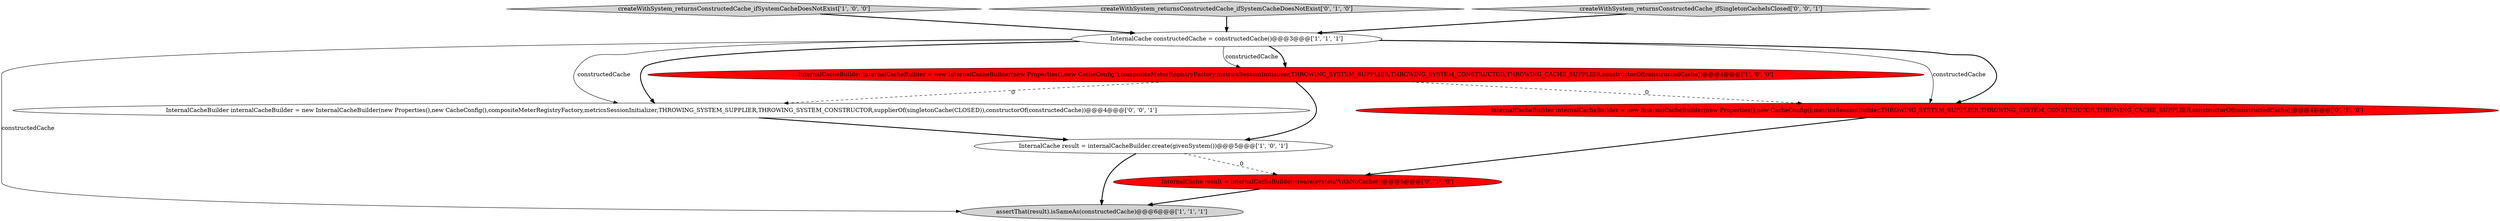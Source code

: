 digraph {
4 [style = filled, label = "createWithSystem_returnsConstructedCache_ifSystemCacheDoesNotExist['1', '0', '0']", fillcolor = lightgray, shape = diamond image = "AAA0AAABBB1BBB"];
7 [style = filled, label = "InternalCache result = internalCacheBuilder.create(systemWithNoCache())@@@5@@@['0', '1', '0']", fillcolor = red, shape = ellipse image = "AAA1AAABBB2BBB"];
0 [style = filled, label = "InternalCache result = internalCacheBuilder.create(givenSystem())@@@5@@@['1', '0', '1']", fillcolor = white, shape = ellipse image = "AAA0AAABBB1BBB"];
5 [style = filled, label = "createWithSystem_returnsConstructedCache_ifSystemCacheDoesNotExist['0', '1', '0']", fillcolor = lightgray, shape = diamond image = "AAA0AAABBB2BBB"];
8 [style = filled, label = "InternalCacheBuilder internalCacheBuilder = new InternalCacheBuilder(new Properties(),new CacheConfig(),compositeMeterRegistryFactory,metricsSessionInitializer,THROWING_SYSTEM_SUPPLIER,THROWING_SYSTEM_CONSTRUCTOR,supplierOf(singletonCache(CLOSED)),constructorOf(constructedCache))@@@4@@@['0', '0', '1']", fillcolor = white, shape = ellipse image = "AAA0AAABBB3BBB"];
1 [style = filled, label = "InternalCache constructedCache = constructedCache()@@@3@@@['1', '1', '1']", fillcolor = white, shape = ellipse image = "AAA0AAABBB1BBB"];
3 [style = filled, label = "assertThat(result).isSameAs(constructedCache)@@@6@@@['1', '1', '1']", fillcolor = lightgray, shape = ellipse image = "AAA0AAABBB1BBB"];
2 [style = filled, label = "InternalCacheBuilder internalCacheBuilder = new InternalCacheBuilder(new Properties(),new CacheConfig(),compositeMeterRegistryFactory,metricsSessionInitializer,THROWING_SYSTEM_SUPPLIER,THROWING_SYSTEM_CONSTRUCTOR,THROWING_CACHE_SUPPLIER,constructorOf(constructedCache))@@@4@@@['1', '0', '0']", fillcolor = red, shape = ellipse image = "AAA1AAABBB1BBB"];
9 [style = filled, label = "createWithSystem_returnsConstructedCache_ifSingletonCacheIsClosed['0', '0', '1']", fillcolor = lightgray, shape = diamond image = "AAA0AAABBB3BBB"];
6 [style = filled, label = "InternalCacheBuilder internalCacheBuilder = new InternalCacheBuilder(new Properties(),new CacheConfig(),metricsSessionBuilder,THROWING_SYSTEM_SUPPLIER,THROWING_SYSTEM_CONSTRUCTOR,THROWING_CACHE_SUPPLIER,constructorOf(constructedCache))@@@4@@@['0', '1', '0']", fillcolor = red, shape = ellipse image = "AAA1AAABBB2BBB"];
8->0 [style = bold, label=""];
0->3 [style = bold, label=""];
5->1 [style = bold, label=""];
7->3 [style = bold, label=""];
1->2 [style = bold, label=""];
1->8 [style = solid, label="constructedCache"];
2->0 [style = bold, label=""];
4->1 [style = bold, label=""];
1->6 [style = bold, label=""];
1->8 [style = bold, label=""];
6->7 [style = bold, label=""];
9->1 [style = bold, label=""];
0->7 [style = dashed, label="0"];
2->8 [style = dashed, label="0"];
1->6 [style = solid, label="constructedCache"];
1->2 [style = solid, label="constructedCache"];
1->3 [style = solid, label="constructedCache"];
2->6 [style = dashed, label="0"];
}

